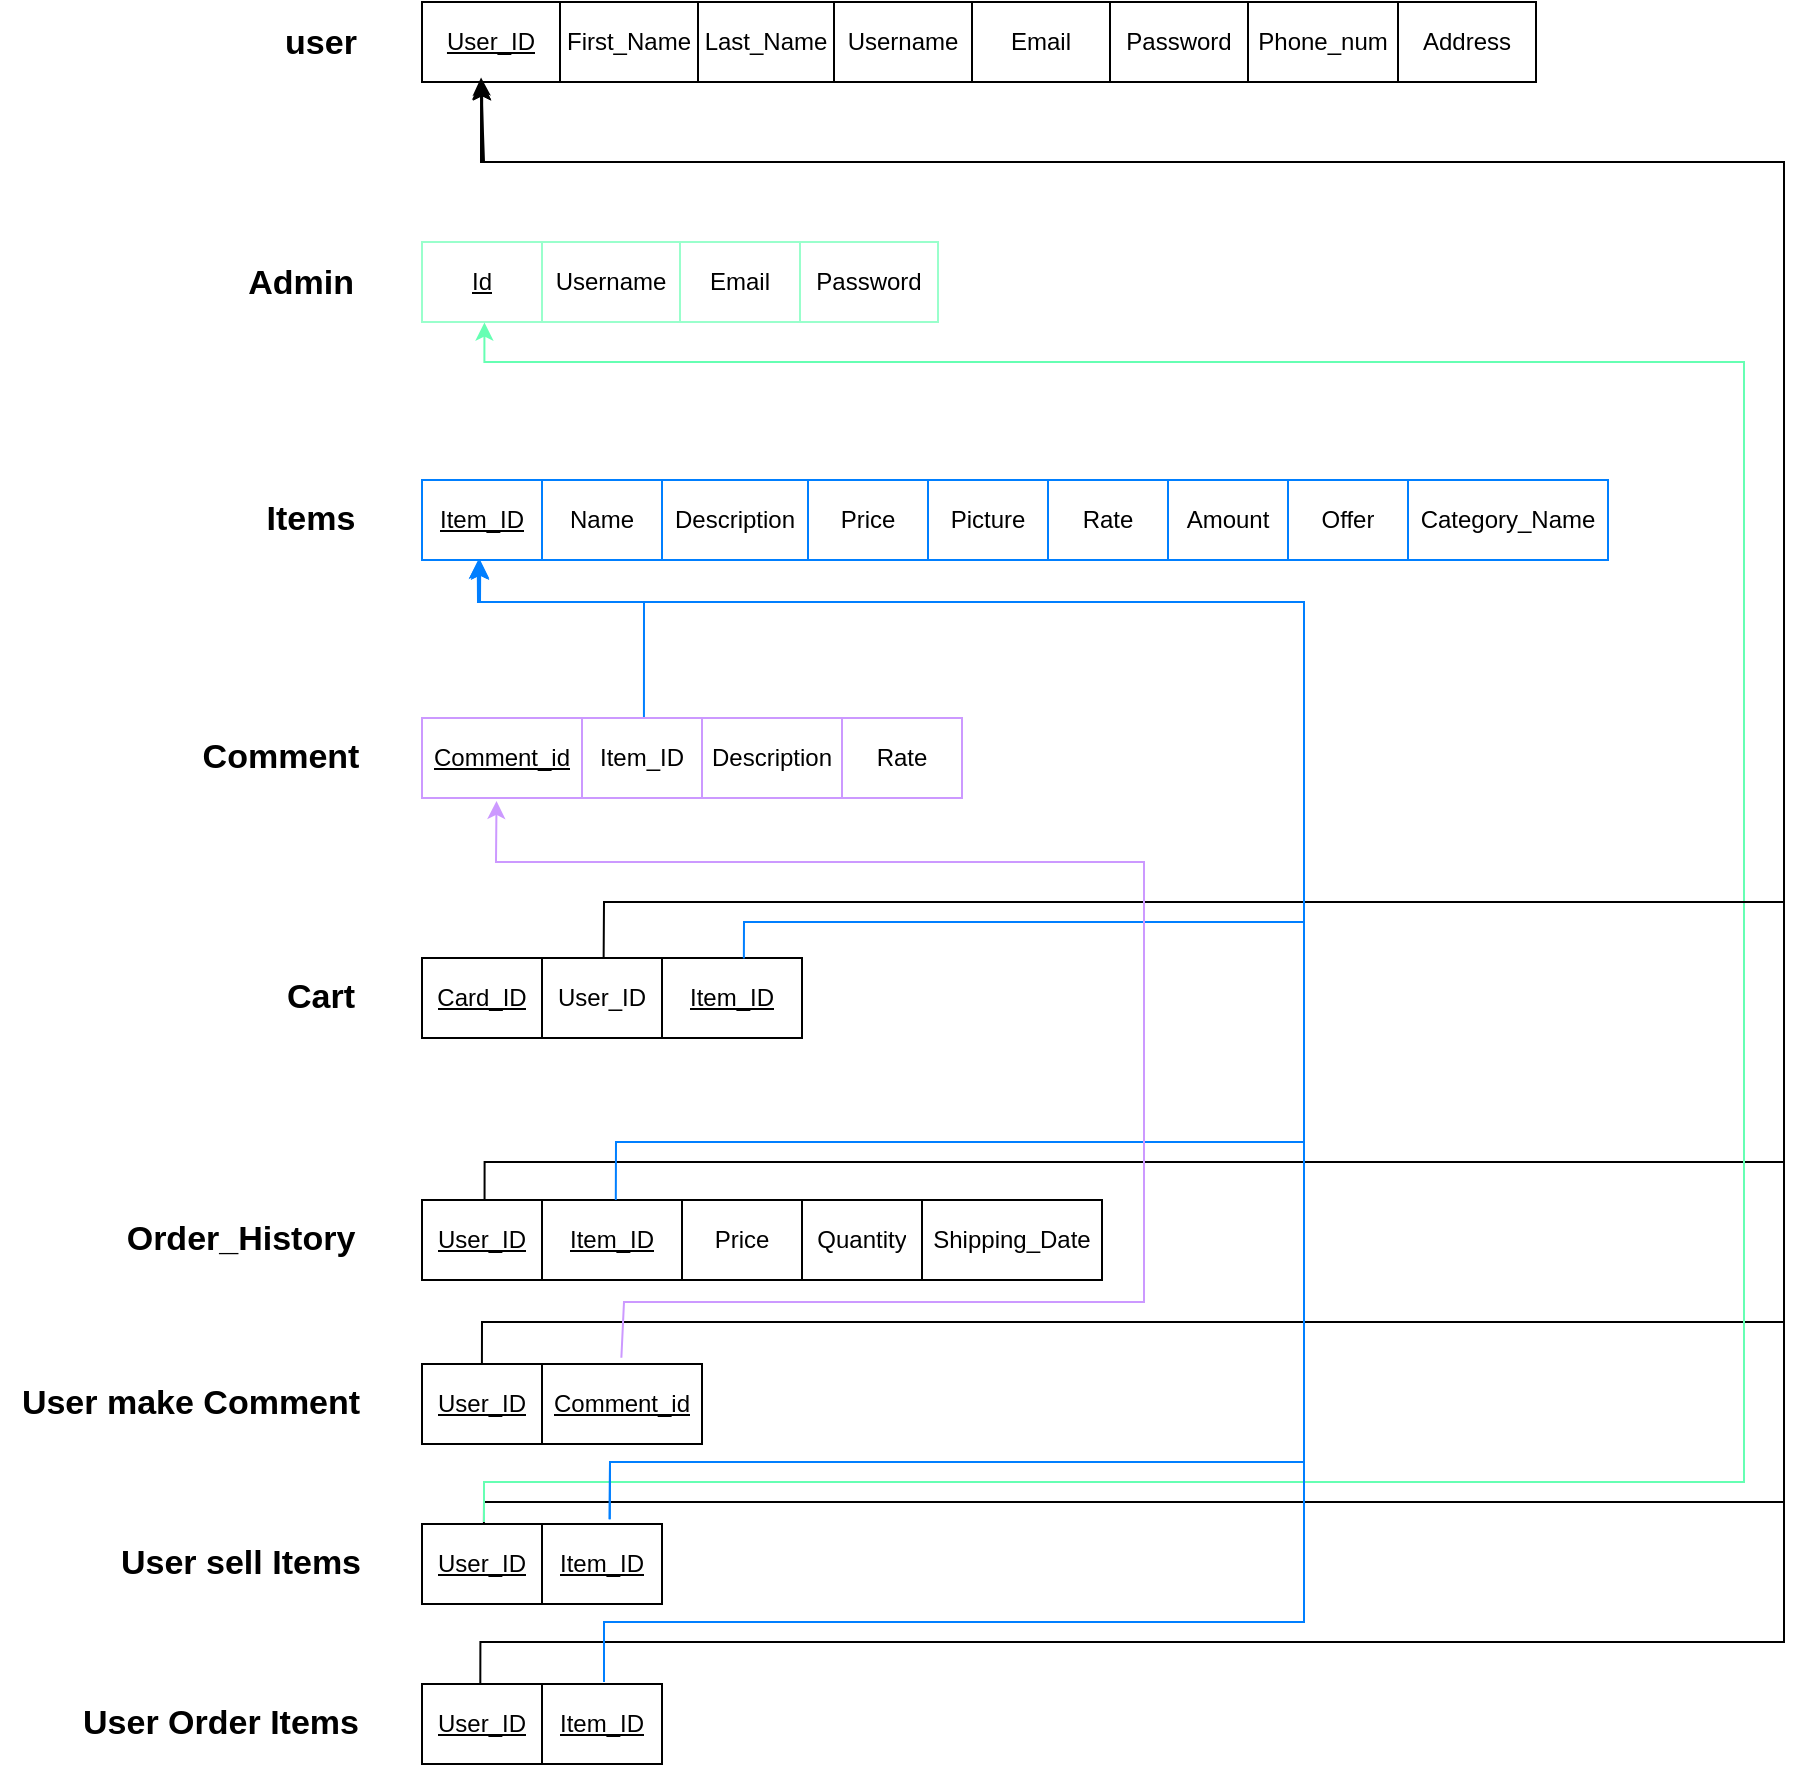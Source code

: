 <mxfile version="24.2.5" type="github">
  <diagram name="Page-1" id="xQmfJpdgPRTWPDpoaqdf">
    <mxGraphModel dx="343" dy="173" grid="1" gridSize="10" guides="1" tooltips="1" connect="1" arrows="1" fold="1" page="1" pageScale="1" pageWidth="1100" pageHeight="1100" math="0" shadow="0">
      <root>
        <mxCell id="0" />
        <mxCell id="1" parent="0" />
        <mxCell id="tr0Whg6YNkIq0rUrmcpO-4" value="" style="shape=table;startSize=0;container=1;collapsible=0;childLayout=tableLayout;" vertex="1" parent="1">
          <mxGeometry x="319" y="80" width="557" height="40" as="geometry" />
        </mxCell>
        <mxCell id="tr0Whg6YNkIq0rUrmcpO-5" value="" style="shape=tableRow;horizontal=0;startSize=0;swimlaneHead=0;swimlaneBody=0;strokeColor=inherit;top=0;left=0;bottom=0;right=0;collapsible=0;dropTarget=0;fillColor=none;points=[[0,0.5],[1,0.5]];portConstraint=eastwest;" vertex="1" parent="tr0Whg6YNkIq0rUrmcpO-4">
          <mxGeometry width="557" height="40" as="geometry" />
        </mxCell>
        <mxCell id="tr0Whg6YNkIq0rUrmcpO-6" value="&lt;div&gt;&lt;u&gt;User_ID&lt;/u&gt;&lt;/div&gt;" style="shape=partialRectangle;html=1;whiteSpace=wrap;connectable=0;strokeColor=inherit;overflow=hidden;fillColor=none;top=0;left=0;bottom=0;right=0;pointerEvents=1;" vertex="1" parent="tr0Whg6YNkIq0rUrmcpO-5">
          <mxGeometry width="69" height="40" as="geometry">
            <mxRectangle width="69" height="40" as="alternateBounds" />
          </mxGeometry>
        </mxCell>
        <mxCell id="tr0Whg6YNkIq0rUrmcpO-7" value="&lt;div&gt;First_Name&lt;/div&gt;" style="shape=partialRectangle;html=1;whiteSpace=wrap;connectable=0;strokeColor=inherit;overflow=hidden;fillColor=none;top=0;left=0;bottom=0;right=0;pointerEvents=1;" vertex="1" parent="tr0Whg6YNkIq0rUrmcpO-5">
          <mxGeometry x="69" width="69" height="40" as="geometry">
            <mxRectangle width="69" height="40" as="alternateBounds" />
          </mxGeometry>
        </mxCell>
        <mxCell id="tr0Whg6YNkIq0rUrmcpO-8" value="&lt;div&gt;Last_Name&lt;/div&gt;" style="shape=partialRectangle;html=1;whiteSpace=wrap;connectable=0;strokeColor=inherit;overflow=hidden;fillColor=none;top=0;left=0;bottom=0;right=0;pointerEvents=1;" vertex="1" parent="tr0Whg6YNkIq0rUrmcpO-5">
          <mxGeometry x="138" width="68" height="40" as="geometry">
            <mxRectangle width="68" height="40" as="alternateBounds" />
          </mxGeometry>
        </mxCell>
        <mxCell id="tr0Whg6YNkIq0rUrmcpO-9" value="&lt;div&gt;Username&lt;/div&gt;" style="shape=partialRectangle;html=1;whiteSpace=wrap;connectable=0;strokeColor=inherit;overflow=hidden;fillColor=none;top=0;left=0;bottom=0;right=0;pointerEvents=1;" vertex="1" parent="tr0Whg6YNkIq0rUrmcpO-5">
          <mxGeometry x="206" width="69" height="40" as="geometry">
            <mxRectangle width="69" height="40" as="alternateBounds" />
          </mxGeometry>
        </mxCell>
        <mxCell id="tr0Whg6YNkIq0rUrmcpO-10" value="&lt;div&gt;Email&lt;/div&gt;" style="shape=partialRectangle;html=1;whiteSpace=wrap;connectable=0;strokeColor=inherit;overflow=hidden;fillColor=none;top=0;left=0;bottom=0;right=0;pointerEvents=1;" vertex="1" parent="tr0Whg6YNkIq0rUrmcpO-5">
          <mxGeometry x="275" width="69" height="40" as="geometry">
            <mxRectangle width="69" height="40" as="alternateBounds" />
          </mxGeometry>
        </mxCell>
        <mxCell id="tr0Whg6YNkIq0rUrmcpO-11" value="Password" style="shape=partialRectangle;html=1;whiteSpace=wrap;connectable=0;strokeColor=inherit;overflow=hidden;fillColor=none;top=0;left=0;bottom=0;right=0;pointerEvents=1;" vertex="1" parent="tr0Whg6YNkIq0rUrmcpO-5">
          <mxGeometry x="344" width="69" height="40" as="geometry">
            <mxRectangle width="69" height="40" as="alternateBounds" />
          </mxGeometry>
        </mxCell>
        <mxCell id="tr0Whg6YNkIq0rUrmcpO-12" value="&lt;div&gt;Phone_num&lt;/div&gt;" style="shape=partialRectangle;html=1;whiteSpace=wrap;connectable=0;strokeColor=inherit;overflow=hidden;fillColor=none;top=0;left=0;bottom=0;right=0;pointerEvents=1;" vertex="1" parent="tr0Whg6YNkIq0rUrmcpO-5">
          <mxGeometry x="413" width="75" height="40" as="geometry">
            <mxRectangle width="75" height="40" as="alternateBounds" />
          </mxGeometry>
        </mxCell>
        <mxCell id="tr0Whg6YNkIq0rUrmcpO-13" value="Address" style="shape=partialRectangle;html=1;whiteSpace=wrap;connectable=0;strokeColor=inherit;overflow=hidden;fillColor=none;top=0;left=0;bottom=0;right=0;pointerEvents=1;" vertex="1" parent="tr0Whg6YNkIq0rUrmcpO-5">
          <mxGeometry x="488" width="69" height="40" as="geometry">
            <mxRectangle width="69" height="40" as="alternateBounds" />
          </mxGeometry>
        </mxCell>
        <mxCell id="tr0Whg6YNkIq0rUrmcpO-14" value="" style="shape=table;startSize=0;container=1;collapsible=0;childLayout=tableLayout;strokeColor=#99FFCC;" vertex="1" parent="1">
          <mxGeometry x="319" y="200" width="258" height="40" as="geometry" />
        </mxCell>
        <mxCell id="tr0Whg6YNkIq0rUrmcpO-15" value="" style="shape=tableRow;horizontal=0;startSize=0;swimlaneHead=0;swimlaneBody=0;strokeColor=inherit;top=0;left=0;bottom=0;right=0;collapsible=0;dropTarget=0;fillColor=none;points=[[0,0.5],[1,0.5]];portConstraint=eastwest;" vertex="1" parent="tr0Whg6YNkIq0rUrmcpO-14">
          <mxGeometry width="258" height="40" as="geometry" />
        </mxCell>
        <mxCell id="tr0Whg6YNkIq0rUrmcpO-16" value="&lt;u&gt;Id&lt;/u&gt;" style="shape=partialRectangle;html=1;whiteSpace=wrap;connectable=0;strokeColor=inherit;overflow=hidden;fillColor=none;top=0;left=0;bottom=0;right=0;pointerEvents=1;" vertex="1" parent="tr0Whg6YNkIq0rUrmcpO-15">
          <mxGeometry width="60" height="40" as="geometry">
            <mxRectangle width="60" height="40" as="alternateBounds" />
          </mxGeometry>
        </mxCell>
        <mxCell id="tr0Whg6YNkIq0rUrmcpO-17" value="&lt;div&gt;Username&lt;/div&gt;" style="shape=partialRectangle;html=1;whiteSpace=wrap;connectable=0;strokeColor=inherit;overflow=hidden;fillColor=none;top=0;left=0;bottom=0;right=0;pointerEvents=1;" vertex="1" parent="tr0Whg6YNkIq0rUrmcpO-15">
          <mxGeometry x="60" width="69" height="40" as="geometry">
            <mxRectangle width="69" height="40" as="alternateBounds" />
          </mxGeometry>
        </mxCell>
        <mxCell id="tr0Whg6YNkIq0rUrmcpO-18" value="&lt;div&gt;Email&lt;/div&gt;" style="shape=partialRectangle;html=1;whiteSpace=wrap;connectable=0;strokeColor=inherit;overflow=hidden;fillColor=none;top=0;left=0;bottom=0;right=0;pointerEvents=1;" vertex="1" parent="tr0Whg6YNkIq0rUrmcpO-15">
          <mxGeometry x="129" width="60" height="40" as="geometry">
            <mxRectangle width="60" height="40" as="alternateBounds" />
          </mxGeometry>
        </mxCell>
        <mxCell id="tr0Whg6YNkIq0rUrmcpO-19" value="Password" style="shape=partialRectangle;html=1;whiteSpace=wrap;connectable=0;strokeColor=inherit;overflow=hidden;fillColor=none;top=0;left=0;bottom=0;right=0;pointerEvents=1;" vertex="1" parent="tr0Whg6YNkIq0rUrmcpO-15">
          <mxGeometry x="189" width="69" height="40" as="geometry">
            <mxRectangle width="69" height="40" as="alternateBounds" />
          </mxGeometry>
        </mxCell>
        <mxCell id="tr0Whg6YNkIq0rUrmcpO-20" value="" style="shape=table;startSize=0;container=1;collapsible=0;childLayout=tableLayout;strokeColor=#007FFF;" vertex="1" parent="1">
          <mxGeometry x="319" y="319" width="593" height="40" as="geometry" />
        </mxCell>
        <mxCell id="tr0Whg6YNkIq0rUrmcpO-21" value="" style="shape=tableRow;horizontal=0;startSize=0;swimlaneHead=0;swimlaneBody=0;strokeColor=inherit;top=0;left=0;bottom=0;right=0;collapsible=0;dropTarget=0;fillColor=none;points=[[0,0.5],[1,0.5]];portConstraint=eastwest;" vertex="1" parent="tr0Whg6YNkIq0rUrmcpO-20">
          <mxGeometry width="593" height="40" as="geometry" />
        </mxCell>
        <mxCell id="tr0Whg6YNkIq0rUrmcpO-22" value="&lt;div&gt;&lt;u&gt;Item_ID&lt;/u&gt;&lt;/div&gt;" style="shape=partialRectangle;html=1;whiteSpace=wrap;connectable=0;strokeColor=inherit;overflow=hidden;fillColor=none;top=0;left=0;bottom=0;right=0;pointerEvents=1;" vertex="1" parent="tr0Whg6YNkIq0rUrmcpO-21">
          <mxGeometry width="60" height="40" as="geometry">
            <mxRectangle width="60" height="40" as="alternateBounds" />
          </mxGeometry>
        </mxCell>
        <mxCell id="tr0Whg6YNkIq0rUrmcpO-23" value="Name" style="shape=partialRectangle;html=1;whiteSpace=wrap;connectable=0;strokeColor=inherit;overflow=hidden;fillColor=none;top=0;left=0;bottom=0;right=0;pointerEvents=1;" vertex="1" parent="tr0Whg6YNkIq0rUrmcpO-21">
          <mxGeometry x="60" width="60" height="40" as="geometry">
            <mxRectangle width="60" height="40" as="alternateBounds" />
          </mxGeometry>
        </mxCell>
        <mxCell id="tr0Whg6YNkIq0rUrmcpO-24" value="&lt;div&gt;Description&lt;/div&gt;" style="shape=partialRectangle;html=1;whiteSpace=wrap;connectable=0;strokeColor=inherit;overflow=hidden;fillColor=none;top=0;left=0;bottom=0;right=0;pointerEvents=1;" vertex="1" parent="tr0Whg6YNkIq0rUrmcpO-21">
          <mxGeometry x="120" width="73" height="40" as="geometry">
            <mxRectangle width="73" height="40" as="alternateBounds" />
          </mxGeometry>
        </mxCell>
        <mxCell id="tr0Whg6YNkIq0rUrmcpO-25" value="&lt;div&gt;Price&lt;/div&gt;" style="shape=partialRectangle;html=1;whiteSpace=wrap;connectable=0;strokeColor=inherit;overflow=hidden;fillColor=none;top=0;left=0;bottom=0;right=0;pointerEvents=1;" vertex="1" parent="tr0Whg6YNkIq0rUrmcpO-21">
          <mxGeometry x="193" width="60" height="40" as="geometry">
            <mxRectangle width="60" height="40" as="alternateBounds" />
          </mxGeometry>
        </mxCell>
        <mxCell id="tr0Whg6YNkIq0rUrmcpO-26" value="Picture" style="shape=partialRectangle;html=1;whiteSpace=wrap;connectable=0;strokeColor=inherit;overflow=hidden;fillColor=none;top=0;left=0;bottom=0;right=0;pointerEvents=1;" vertex="1" parent="tr0Whg6YNkIq0rUrmcpO-21">
          <mxGeometry x="253" width="60" height="40" as="geometry">
            <mxRectangle width="60" height="40" as="alternateBounds" />
          </mxGeometry>
        </mxCell>
        <mxCell id="tr0Whg6YNkIq0rUrmcpO-27" value="Rate" style="shape=partialRectangle;html=1;whiteSpace=wrap;connectable=0;strokeColor=inherit;overflow=hidden;fillColor=none;top=0;left=0;bottom=0;right=0;pointerEvents=1;" vertex="1" parent="tr0Whg6YNkIq0rUrmcpO-21">
          <mxGeometry x="313" width="60" height="40" as="geometry">
            <mxRectangle width="60" height="40" as="alternateBounds" />
          </mxGeometry>
        </mxCell>
        <mxCell id="tr0Whg6YNkIq0rUrmcpO-28" value="&lt;div&gt;Amount&lt;/div&gt;" style="shape=partialRectangle;html=1;whiteSpace=wrap;connectable=0;strokeColor=inherit;overflow=hidden;fillColor=none;top=0;left=0;bottom=0;right=0;pointerEvents=1;" vertex="1" parent="tr0Whg6YNkIq0rUrmcpO-21">
          <mxGeometry x="373" width="60" height="40" as="geometry">
            <mxRectangle width="60" height="40" as="alternateBounds" />
          </mxGeometry>
        </mxCell>
        <mxCell id="tr0Whg6YNkIq0rUrmcpO-29" value="Offer" style="shape=partialRectangle;html=1;whiteSpace=wrap;connectable=0;strokeColor=inherit;overflow=hidden;fillColor=none;top=0;left=0;bottom=0;right=0;pointerEvents=1;" vertex="1" parent="tr0Whg6YNkIq0rUrmcpO-21">
          <mxGeometry x="433" width="60" height="40" as="geometry">
            <mxRectangle width="60" height="40" as="alternateBounds" />
          </mxGeometry>
        </mxCell>
        <mxCell id="tr0Whg6YNkIq0rUrmcpO-99" value="Category_Name" style="shape=partialRectangle;html=1;whiteSpace=wrap;connectable=0;strokeColor=inherit;overflow=hidden;fillColor=none;top=0;left=0;bottom=0;right=0;pointerEvents=1;" vertex="1" parent="tr0Whg6YNkIq0rUrmcpO-21">
          <mxGeometry x="493" width="100" height="40" as="geometry">
            <mxRectangle width="100" height="40" as="alternateBounds" />
          </mxGeometry>
        </mxCell>
        <mxCell id="tr0Whg6YNkIq0rUrmcpO-30" value="&lt;div style=&quot;font-size: 18px;&quot;&gt;&lt;font size=&quot;1&quot;&gt;&lt;b&gt;&lt;font style=&quot;font-size: 17px;&quot;&gt;user&lt;/font&gt;&lt;/b&gt;&lt;/font&gt;&lt;/div&gt;" style="text;html=1;align=center;verticalAlign=middle;resizable=0;points=[];autosize=1;strokeColor=none;fillColor=none;" vertex="1" parent="1">
          <mxGeometry x="238" y="80" width="60" height="40" as="geometry" />
        </mxCell>
        <mxCell id="tr0Whg6YNkIq0rUrmcpO-31" value="&lt;font style=&quot;font-size: 17px;&quot;&gt;&lt;b&gt;Items&lt;/b&gt;&lt;/font&gt;" style="text;html=1;align=center;verticalAlign=middle;resizable=0;points=[];autosize=1;strokeColor=none;fillColor=none;" vertex="1" parent="1">
          <mxGeometry x="228" y="324" width="70" height="30" as="geometry" />
        </mxCell>
        <mxCell id="tr0Whg6YNkIq0rUrmcpO-32" value="&lt;div style=&quot;font-size: 18px;&quot;&gt;&lt;font size=&quot;1&quot;&gt;&lt;b&gt;&lt;font style=&quot;font-size: 17px;&quot;&gt;Admin&lt;/font&gt;&lt;/b&gt;&lt;/font&gt;&lt;/div&gt;" style="text;html=1;align=center;verticalAlign=middle;resizable=0;points=[];autosize=1;strokeColor=none;fillColor=none;" vertex="1" parent="1">
          <mxGeometry x="218" y="200" width="80" height="40" as="geometry" />
        </mxCell>
        <mxCell id="tr0Whg6YNkIq0rUrmcpO-40" value="&lt;div&gt;&lt;font style=&quot;font-size: 17px;&quot;&gt;&lt;b&gt;Comment&lt;/b&gt;&lt;/font&gt;&lt;/div&gt;" style="text;html=1;align=center;verticalAlign=middle;resizable=0;points=[];autosize=1;strokeColor=none;fillColor=none;" vertex="1" parent="1">
          <mxGeometry x="198" y="443" width="100" height="30" as="geometry" />
        </mxCell>
        <mxCell id="tr0Whg6YNkIq0rUrmcpO-42" value="" style="shape=table;startSize=0;container=1;collapsible=0;childLayout=tableLayout;strokeColor=#CC99FF;" vertex="1" parent="1">
          <mxGeometry x="319" y="438" width="270" height="40" as="geometry" />
        </mxCell>
        <mxCell id="tr0Whg6YNkIq0rUrmcpO-43" value="" style="shape=tableRow;horizontal=0;startSize=0;swimlaneHead=0;swimlaneBody=0;strokeColor=inherit;top=0;left=0;bottom=0;right=0;collapsible=0;dropTarget=0;fillColor=none;points=[[0,0.5],[1,0.5]];portConstraint=eastwest;" vertex="1" parent="tr0Whg6YNkIq0rUrmcpO-42">
          <mxGeometry width="270" height="40" as="geometry" />
        </mxCell>
        <mxCell id="tr0Whg6YNkIq0rUrmcpO-44" value="&lt;u&gt;Comment_id&lt;/u&gt;" style="shape=partialRectangle;html=1;whiteSpace=wrap;connectable=0;strokeColor=inherit;overflow=hidden;fillColor=none;top=0;left=0;bottom=0;right=0;pointerEvents=1;" vertex="1" parent="tr0Whg6YNkIq0rUrmcpO-43">
          <mxGeometry width="80" height="40" as="geometry">
            <mxRectangle width="80" height="40" as="alternateBounds" />
          </mxGeometry>
        </mxCell>
        <mxCell id="tr0Whg6YNkIq0rUrmcpO-45" value="&lt;div&gt;Item_ID&lt;/div&gt;" style="shape=partialRectangle;html=1;whiteSpace=wrap;connectable=0;strokeColor=inherit;overflow=hidden;fillColor=none;top=0;left=0;bottom=0;right=0;pointerEvents=1;" vertex="1" parent="tr0Whg6YNkIq0rUrmcpO-43">
          <mxGeometry x="80" width="60" height="40" as="geometry">
            <mxRectangle width="60" height="40" as="alternateBounds" />
          </mxGeometry>
        </mxCell>
        <mxCell id="tr0Whg6YNkIq0rUrmcpO-46" value="&lt;div&gt;Description&lt;/div&gt;" style="shape=partialRectangle;html=1;whiteSpace=wrap;connectable=0;strokeColor=inherit;overflow=hidden;fillColor=none;top=0;left=0;bottom=0;right=0;pointerEvents=1;" vertex="1" parent="tr0Whg6YNkIq0rUrmcpO-43">
          <mxGeometry x="140" width="70" height="40" as="geometry">
            <mxRectangle width="70" height="40" as="alternateBounds" />
          </mxGeometry>
        </mxCell>
        <mxCell id="tr0Whg6YNkIq0rUrmcpO-47" value="Rate" style="shape=partialRectangle;html=1;whiteSpace=wrap;connectable=0;strokeColor=inherit;overflow=hidden;fillColor=none;top=0;left=0;bottom=0;right=0;pointerEvents=1;" vertex="1" parent="tr0Whg6YNkIq0rUrmcpO-43">
          <mxGeometry x="210" width="60" height="40" as="geometry">
            <mxRectangle width="60" height="40" as="alternateBounds" />
          </mxGeometry>
        </mxCell>
        <mxCell id="tr0Whg6YNkIq0rUrmcpO-48" value="" style="shape=table;startSize=0;container=1;collapsible=0;childLayout=tableLayout;" vertex="1" parent="1">
          <mxGeometry x="319" y="558" width="190" height="40" as="geometry" />
        </mxCell>
        <mxCell id="tr0Whg6YNkIq0rUrmcpO-49" value="" style="shape=tableRow;horizontal=0;startSize=0;swimlaneHead=0;swimlaneBody=0;strokeColor=inherit;top=0;left=0;bottom=0;right=0;collapsible=0;dropTarget=0;fillColor=none;points=[[0,0.5],[1,0.5]];portConstraint=eastwest;" vertex="1" parent="tr0Whg6YNkIq0rUrmcpO-48">
          <mxGeometry width="190" height="40" as="geometry" />
        </mxCell>
        <mxCell id="tr0Whg6YNkIq0rUrmcpO-50" value="&lt;div&gt;&lt;u&gt;Card_ID&lt;/u&gt;&lt;/div&gt;" style="shape=partialRectangle;html=1;whiteSpace=wrap;connectable=0;strokeColor=inherit;overflow=hidden;fillColor=none;top=0;left=0;bottom=0;right=0;pointerEvents=1;" vertex="1" parent="tr0Whg6YNkIq0rUrmcpO-49">
          <mxGeometry width="60" height="40" as="geometry">
            <mxRectangle width="60" height="40" as="alternateBounds" />
          </mxGeometry>
        </mxCell>
        <mxCell id="tr0Whg6YNkIq0rUrmcpO-51" value="&lt;div&gt;User_ID&lt;/div&gt;" style="shape=partialRectangle;html=1;whiteSpace=wrap;connectable=0;strokeColor=inherit;overflow=hidden;fillColor=none;top=0;left=0;bottom=0;right=0;pointerEvents=1;" vertex="1" parent="tr0Whg6YNkIq0rUrmcpO-49">
          <mxGeometry x="60" width="60" height="40" as="geometry">
            <mxRectangle width="60" height="40" as="alternateBounds" />
          </mxGeometry>
        </mxCell>
        <mxCell id="tr0Whg6YNkIq0rUrmcpO-52" value="&lt;div&gt;&lt;u&gt;Item_ID&lt;/u&gt;&lt;/div&gt;" style="shape=partialRectangle;html=1;whiteSpace=wrap;connectable=0;strokeColor=inherit;overflow=hidden;fillColor=none;top=0;left=0;bottom=0;right=0;pointerEvents=1;" vertex="1" parent="tr0Whg6YNkIq0rUrmcpO-49">
          <mxGeometry x="120" width="70" height="40" as="geometry">
            <mxRectangle width="70" height="40" as="alternateBounds" />
          </mxGeometry>
        </mxCell>
        <mxCell id="tr0Whg6YNkIq0rUrmcpO-53" value="&lt;div&gt;&lt;font style=&quot;font-size: 17px;&quot;&gt;&lt;b&gt;Cart&lt;/b&gt;&lt;/font&gt;&lt;/div&gt;" style="text;html=1;align=center;verticalAlign=middle;resizable=0;points=[];autosize=1;strokeColor=none;fillColor=none;" vertex="1" parent="1">
          <mxGeometry x="238" y="563" width="60" height="30" as="geometry" />
        </mxCell>
        <mxCell id="tr0Whg6YNkIq0rUrmcpO-54" value="" style="shape=table;startSize=0;container=1;collapsible=0;childLayout=tableLayout;" vertex="1" parent="1">
          <mxGeometry x="319" y="679" width="340" height="40" as="geometry" />
        </mxCell>
        <mxCell id="tr0Whg6YNkIq0rUrmcpO-55" value="" style="shape=tableRow;horizontal=0;startSize=0;swimlaneHead=0;swimlaneBody=0;strokeColor=inherit;top=0;left=0;bottom=0;right=0;collapsible=0;dropTarget=0;fillColor=none;points=[[0,0.5],[1,0.5]];portConstraint=eastwest;" vertex="1" parent="tr0Whg6YNkIq0rUrmcpO-54">
          <mxGeometry width="340" height="40" as="geometry" />
        </mxCell>
        <mxCell id="tr0Whg6YNkIq0rUrmcpO-56" value="&lt;div&gt;&lt;u&gt;User_ID&lt;/u&gt;&lt;/div&gt;" style="shape=partialRectangle;html=1;whiteSpace=wrap;connectable=0;strokeColor=inherit;overflow=hidden;fillColor=none;top=0;left=0;bottom=0;right=0;pointerEvents=1;" vertex="1" parent="tr0Whg6YNkIq0rUrmcpO-55">
          <mxGeometry width="60" height="40" as="geometry">
            <mxRectangle width="60" height="40" as="alternateBounds" />
          </mxGeometry>
        </mxCell>
        <mxCell id="tr0Whg6YNkIq0rUrmcpO-57" value="&lt;div&gt;&lt;u&gt;Item_ID&lt;/u&gt;&lt;/div&gt;" style="shape=partialRectangle;html=1;whiteSpace=wrap;connectable=0;strokeColor=inherit;overflow=hidden;fillColor=none;top=0;left=0;bottom=0;right=0;pointerEvents=1;" vertex="1" parent="tr0Whg6YNkIq0rUrmcpO-55">
          <mxGeometry x="60" width="70" height="40" as="geometry">
            <mxRectangle width="70" height="40" as="alternateBounds" />
          </mxGeometry>
        </mxCell>
        <mxCell id="tr0Whg6YNkIq0rUrmcpO-58" value="Price" style="shape=partialRectangle;html=1;whiteSpace=wrap;connectable=0;strokeColor=inherit;overflow=hidden;fillColor=none;top=0;left=0;bottom=0;right=0;pointerEvents=1;" vertex="1" parent="tr0Whg6YNkIq0rUrmcpO-55">
          <mxGeometry x="130" width="60" height="40" as="geometry">
            <mxRectangle width="60" height="40" as="alternateBounds" />
          </mxGeometry>
        </mxCell>
        <mxCell id="tr0Whg6YNkIq0rUrmcpO-59" value="Quantity" style="shape=partialRectangle;html=1;whiteSpace=wrap;connectable=0;strokeColor=inherit;overflow=hidden;fillColor=none;top=0;left=0;bottom=0;right=0;pointerEvents=1;" vertex="1" parent="tr0Whg6YNkIq0rUrmcpO-55">
          <mxGeometry x="190" width="60" height="40" as="geometry">
            <mxRectangle width="60" height="40" as="alternateBounds" />
          </mxGeometry>
        </mxCell>
        <mxCell id="tr0Whg6YNkIq0rUrmcpO-60" value="Shipping_Date" style="shape=partialRectangle;html=1;whiteSpace=wrap;connectable=0;strokeColor=inherit;overflow=hidden;fillColor=none;top=0;left=0;bottom=0;right=0;pointerEvents=1;" vertex="1" parent="tr0Whg6YNkIq0rUrmcpO-55">
          <mxGeometry x="250" width="90" height="40" as="geometry">
            <mxRectangle width="90" height="40" as="alternateBounds" />
          </mxGeometry>
        </mxCell>
        <mxCell id="tr0Whg6YNkIq0rUrmcpO-61" value="&lt;div&gt;&lt;font style=&quot;font-size: 17px;&quot;&gt;&lt;b&gt;Order_History&lt;br&gt;&lt;/b&gt;&lt;/font&gt;&lt;/div&gt;" style="text;html=1;align=center;verticalAlign=middle;resizable=0;points=[];autosize=1;strokeColor=none;fillColor=none;" vertex="1" parent="1">
          <mxGeometry x="158" y="684" width="140" height="30" as="geometry" />
        </mxCell>
        <mxCell id="tr0Whg6YNkIq0rUrmcpO-74" value="" style="shape=table;startSize=0;container=1;collapsible=0;childLayout=tableLayout;" vertex="1" parent="1">
          <mxGeometry x="319" y="761" width="140" height="40" as="geometry" />
        </mxCell>
        <mxCell id="tr0Whg6YNkIq0rUrmcpO-75" value="" style="shape=tableRow;horizontal=0;startSize=0;swimlaneHead=0;swimlaneBody=0;strokeColor=inherit;top=0;left=0;bottom=0;right=0;collapsible=0;dropTarget=0;fillColor=none;points=[[0,0.5],[1,0.5]];portConstraint=eastwest;" vertex="1" parent="tr0Whg6YNkIq0rUrmcpO-74">
          <mxGeometry width="140" height="40" as="geometry" />
        </mxCell>
        <mxCell id="tr0Whg6YNkIq0rUrmcpO-76" value="&lt;div&gt;&lt;u&gt;User_ID&lt;/u&gt;&lt;/div&gt;" style="shape=partialRectangle;html=1;whiteSpace=wrap;connectable=0;strokeColor=inherit;overflow=hidden;fillColor=none;top=0;left=0;bottom=0;right=0;pointerEvents=1;" vertex="1" parent="tr0Whg6YNkIq0rUrmcpO-75">
          <mxGeometry width="60" height="40" as="geometry">
            <mxRectangle width="60" height="40" as="alternateBounds" />
          </mxGeometry>
        </mxCell>
        <mxCell id="tr0Whg6YNkIq0rUrmcpO-77" value="&lt;u&gt;Comment_id&lt;/u&gt;" style="shape=partialRectangle;html=1;whiteSpace=wrap;connectable=0;strokeColor=inherit;overflow=hidden;fillColor=none;top=0;left=0;bottom=0;right=0;pointerEvents=1;" vertex="1" parent="tr0Whg6YNkIq0rUrmcpO-75">
          <mxGeometry x="60" width="80" height="40" as="geometry">
            <mxRectangle width="80" height="40" as="alternateBounds" />
          </mxGeometry>
        </mxCell>
        <mxCell id="tr0Whg6YNkIq0rUrmcpO-78" value="&lt;div&gt;&lt;font style=&quot;font-size: 17px;&quot;&gt;&lt;b&gt;User make Comment&lt;br&gt;&lt;/b&gt;&lt;/font&gt;&lt;/div&gt;" style="text;html=1;align=center;verticalAlign=middle;resizable=0;points=[];autosize=1;strokeColor=none;fillColor=none;" vertex="1" parent="1">
          <mxGeometry x="108" y="766" width="190" height="30" as="geometry" />
        </mxCell>
        <mxCell id="tr0Whg6YNkIq0rUrmcpO-89" value="" style="shape=table;startSize=0;container=1;collapsible=0;childLayout=tableLayout;" vertex="1" parent="1">
          <mxGeometry x="319" y="841" width="120" height="40" as="geometry" />
        </mxCell>
        <mxCell id="tr0Whg6YNkIq0rUrmcpO-90" value="" style="shape=tableRow;horizontal=0;startSize=0;swimlaneHead=0;swimlaneBody=0;strokeColor=inherit;top=0;left=0;bottom=0;right=0;collapsible=0;dropTarget=0;fillColor=none;points=[[0,0.5],[1,0.5]];portConstraint=eastwest;" vertex="1" parent="tr0Whg6YNkIq0rUrmcpO-89">
          <mxGeometry width="120" height="40" as="geometry" />
        </mxCell>
        <mxCell id="tr0Whg6YNkIq0rUrmcpO-91" value="&lt;div&gt;&lt;u&gt;User_ID&lt;/u&gt;&lt;/div&gt;" style="shape=partialRectangle;html=1;whiteSpace=wrap;connectable=0;strokeColor=inherit;overflow=hidden;fillColor=none;top=0;left=0;bottom=0;right=0;pointerEvents=1;" vertex="1" parent="tr0Whg6YNkIq0rUrmcpO-90">
          <mxGeometry width="60" height="40" as="geometry">
            <mxRectangle width="60" height="40" as="alternateBounds" />
          </mxGeometry>
        </mxCell>
        <mxCell id="tr0Whg6YNkIq0rUrmcpO-92" value="&lt;div&gt;&lt;u&gt;Item_ID&lt;/u&gt;&lt;/div&gt;" style="shape=partialRectangle;html=1;whiteSpace=wrap;connectable=0;strokeColor=inherit;overflow=hidden;fillColor=none;top=0;left=0;bottom=0;right=0;pointerEvents=1;" vertex="1" parent="tr0Whg6YNkIq0rUrmcpO-90">
          <mxGeometry x="60" width="60" height="40" as="geometry">
            <mxRectangle width="60" height="40" as="alternateBounds" />
          </mxGeometry>
        </mxCell>
        <mxCell id="tr0Whg6YNkIq0rUrmcpO-93" value="&lt;div&gt;&lt;font style=&quot;font-size: 17px;&quot;&gt;&lt;b&gt;User sell Items&lt;br&gt;&lt;/b&gt;&lt;/font&gt;&lt;/div&gt;" style="text;html=1;align=center;verticalAlign=middle;resizable=0;points=[];autosize=1;strokeColor=none;fillColor=none;" vertex="1" parent="1">
          <mxGeometry x="158" y="846" width="140" height="30" as="geometry" />
        </mxCell>
        <mxCell id="tr0Whg6YNkIq0rUrmcpO-94" value="" style="shape=table;startSize=0;container=1;collapsible=0;childLayout=tableLayout;" vertex="1" parent="1">
          <mxGeometry x="319" y="921" width="120" height="40" as="geometry" />
        </mxCell>
        <mxCell id="tr0Whg6YNkIq0rUrmcpO-95" value="" style="shape=tableRow;horizontal=0;startSize=0;swimlaneHead=0;swimlaneBody=0;strokeColor=inherit;top=0;left=0;bottom=0;right=0;collapsible=0;dropTarget=0;fillColor=none;points=[[0,0.5],[1,0.5]];portConstraint=eastwest;" vertex="1" parent="tr0Whg6YNkIq0rUrmcpO-94">
          <mxGeometry width="120" height="40" as="geometry" />
        </mxCell>
        <mxCell id="tr0Whg6YNkIq0rUrmcpO-96" value="&lt;div&gt;&lt;u&gt;User_ID&lt;/u&gt;&lt;/div&gt;" style="shape=partialRectangle;html=1;whiteSpace=wrap;connectable=0;strokeColor=inherit;overflow=hidden;fillColor=none;top=0;left=0;bottom=0;right=0;pointerEvents=1;" vertex="1" parent="tr0Whg6YNkIq0rUrmcpO-95">
          <mxGeometry width="60" height="40" as="geometry">
            <mxRectangle width="60" height="40" as="alternateBounds" />
          </mxGeometry>
        </mxCell>
        <mxCell id="tr0Whg6YNkIq0rUrmcpO-97" value="&lt;div&gt;&lt;u&gt;Item_ID&lt;/u&gt;&lt;/div&gt;" style="shape=partialRectangle;html=1;whiteSpace=wrap;connectable=0;strokeColor=inherit;overflow=hidden;fillColor=none;top=0;left=0;bottom=0;right=0;pointerEvents=1;" vertex="1" parent="tr0Whg6YNkIq0rUrmcpO-95">
          <mxGeometry x="60" width="60" height="40" as="geometry">
            <mxRectangle width="60" height="40" as="alternateBounds" />
          </mxGeometry>
        </mxCell>
        <mxCell id="tr0Whg6YNkIq0rUrmcpO-98" value="&lt;div&gt;&lt;font style=&quot;font-size: 17px;&quot;&gt;&lt;b&gt;User Order Items&lt;br&gt;&lt;/b&gt;&lt;/font&gt;&lt;/div&gt;" style="text;html=1;align=center;verticalAlign=middle;resizable=0;points=[];autosize=1;strokeColor=none;fillColor=none;" vertex="1" parent="1">
          <mxGeometry x="138" y="926" width="160" height="30" as="geometry" />
        </mxCell>
        <mxCell id="tr0Whg6YNkIq0rUrmcpO-101" value="" style="endArrow=classic;html=1;rounded=0;entryX=0.053;entryY=0.995;entryDx=0;entryDy=0;entryPerimeter=0;edgeStyle=orthogonalEdgeStyle;elbow=vertical;exitX=0.243;exitY=0.008;exitDx=0;exitDy=0;exitPerimeter=0;" edge="1" parent="1" source="tr0Whg6YNkIq0rUrmcpO-94" target="tr0Whg6YNkIq0rUrmcpO-5">
          <mxGeometry width="50" height="50" relative="1" as="geometry">
            <mxPoint x="350" y="920" as="sourcePoint" />
            <mxPoint x="349.192" y="159.8" as="targetPoint" />
            <Array as="points">
              <mxPoint x="348" y="900" />
              <mxPoint x="1000" y="900" />
              <mxPoint x="1000" y="160" />
              <mxPoint x="349" y="160" />
            </Array>
          </mxGeometry>
        </mxCell>
        <mxCell id="tr0Whg6YNkIq0rUrmcpO-104" value="" style="endArrow=classic;html=1;rounded=0;exitX=0.258;exitY=0.012;exitDx=0;exitDy=0;exitPerimeter=0;entryX=0.054;entryY=1.003;entryDx=0;entryDy=0;entryPerimeter=0;edgeStyle=orthogonalEdgeStyle;elbow=vertical;" edge="1" parent="1" source="tr0Whg6YNkIq0rUrmcpO-90" target="tr0Whg6YNkIq0rUrmcpO-5">
          <mxGeometry width="50" height="50" relative="1" as="geometry">
            <mxPoint x="358.36" y="760.76" as="sourcePoint" />
            <mxPoint x="359.192" y="159.24" as="targetPoint" />
            <Array as="points">
              <mxPoint x="350" y="830" />
              <mxPoint x="1000" y="830" />
              <mxPoint x="1000" y="160" />
              <mxPoint x="349" y="160" />
            </Array>
          </mxGeometry>
        </mxCell>
        <mxCell id="tr0Whg6YNkIq0rUrmcpO-106" value="" style="endArrow=classic;html=1;rounded=0;entryX=0.054;entryY=1.003;entryDx=0;entryDy=0;entryPerimeter=0;edgeStyle=orthogonalEdgeStyle;elbow=vertical;strokeColor=default;exitX=0.214;exitY=-0.001;exitDx=0;exitDy=0;exitPerimeter=0;" edge="1" parent="1" source="tr0Whg6YNkIq0rUrmcpO-75">
          <mxGeometry width="50" height="50" relative="1" as="geometry">
            <mxPoint x="350" y="760" as="sourcePoint" />
            <mxPoint x="349" y="120" as="targetPoint" />
            <Array as="points">
              <mxPoint x="349" y="740" />
              <mxPoint x="1000" y="740" />
              <mxPoint x="1000" y="160" />
              <mxPoint x="349" y="160" />
            </Array>
          </mxGeometry>
        </mxCell>
        <mxCell id="tr0Whg6YNkIq0rUrmcpO-109" value="" style="endArrow=classic;html=1;rounded=0;entryX=0.053;entryY=0.996;entryDx=0;entryDy=0;entryPerimeter=0;edgeStyle=orthogonalEdgeStyle;elbow=vertical;strokeColor=default;exitX=0.092;exitY=-0.003;exitDx=0;exitDy=0;exitPerimeter=0;" edge="1" parent="1" source="tr0Whg6YNkIq0rUrmcpO-55" target="tr0Whg6YNkIq0rUrmcpO-5">
          <mxGeometry width="50" height="50" relative="1" as="geometry">
            <mxPoint x="359" y="771" as="sourcePoint" />
            <mxPoint x="359" y="130" as="targetPoint" />
            <Array as="points">
              <mxPoint x="350" y="660" />
              <mxPoint x="1000" y="660" />
              <mxPoint x="1000" y="160" />
              <mxPoint x="349" y="160" />
              <mxPoint x="349" y="120" />
            </Array>
          </mxGeometry>
        </mxCell>
        <mxCell id="tr0Whg6YNkIq0rUrmcpO-110" value="" style="endArrow=classic;html=1;rounded=0;entryX=0.121;entryY=1.007;entryDx=0;entryDy=0;entryPerimeter=0;edgeStyle=orthogonalEdgeStyle;elbow=vertical;strokeColor=#66FFB3;" edge="1" parent="1" target="tr0Whg6YNkIq0rUrmcpO-14">
          <mxGeometry width="50" height="50" relative="1" as="geometry">
            <mxPoint x="350" y="840" as="sourcePoint" />
            <mxPoint x="360" y="260" as="targetPoint" />
            <Array as="points">
              <mxPoint x="350" y="820" />
              <mxPoint x="980" y="820" />
              <mxPoint x="980" y="260" />
              <mxPoint x="350" y="260" />
            </Array>
          </mxGeometry>
        </mxCell>
        <mxCell id="tr0Whg6YNkIq0rUrmcpO-112" value="" style="edgeStyle=none;orthogonalLoop=1;jettySize=auto;html=1;rounded=0;entryX=0.049;entryY=1.015;entryDx=0;entryDy=0;entryPerimeter=0;strokeColor=#007FFF;exitX=0.411;exitY=-0.013;exitDx=0;exitDy=0;exitPerimeter=0;" edge="1" parent="1" source="tr0Whg6YNkIq0rUrmcpO-43" target="tr0Whg6YNkIq0rUrmcpO-21">
          <mxGeometry width="80" relative="1" as="geometry">
            <mxPoint x="430" y="430" as="sourcePoint" />
            <mxPoint x="530" y="420" as="targetPoint" />
            <Array as="points">
              <mxPoint x="430" y="380" />
              <mxPoint x="348" y="380" />
            </Array>
          </mxGeometry>
        </mxCell>
        <mxCell id="tr0Whg6YNkIq0rUrmcpO-113" value="" style="edgeStyle=none;orthogonalLoop=1;jettySize=auto;html=1;rounded=0;exitX=0.847;exitY=0.006;exitDx=0;exitDy=0;exitPerimeter=0;strokeColor=#007FFF;" edge="1" parent="1" source="tr0Whg6YNkIq0rUrmcpO-49">
          <mxGeometry width="80" relative="1" as="geometry">
            <mxPoint x="461.47" y="558" as="sourcePoint" />
            <mxPoint x="348" y="359.76" as="targetPoint" />
            <Array as="points">
              <mxPoint x="480" y="540" />
              <mxPoint x="760" y="540" />
              <mxPoint x="760" y="380" />
              <mxPoint x="348" y="380" />
            </Array>
          </mxGeometry>
        </mxCell>
        <mxCell id="tr0Whg6YNkIq0rUrmcpO-114" value="" style="edgeStyle=none;orthogonalLoop=1;jettySize=auto;html=1;rounded=0;exitX=0.478;exitY=0.003;exitDx=0;exitDy=0;exitPerimeter=0;entryX=0.053;entryY=0.944;entryDx=0;entryDy=0;entryPerimeter=0;" edge="1" parent="1" source="tr0Whg6YNkIq0rUrmcpO-49" target="tr0Whg6YNkIq0rUrmcpO-5">
          <mxGeometry width="80" relative="1" as="geometry">
            <mxPoint x="450" y="400" as="sourcePoint" />
            <mxPoint x="530" y="400" as="targetPoint" />
            <Array as="points">
              <mxPoint x="410" y="530" />
              <mxPoint x="1000" y="530" />
              <mxPoint x="1000" y="160" />
              <mxPoint x="690" y="160" />
              <mxPoint x="350" y="160" />
            </Array>
          </mxGeometry>
        </mxCell>
        <mxCell id="tr0Whg6YNkIq0rUrmcpO-116" value="" style="edgeStyle=none;orthogonalLoop=1;jettySize=auto;html=1;rounded=0;exitX=0.285;exitY=0;exitDx=0;exitDy=0;exitPerimeter=0;entryX=0.049;entryY=1;entryDx=0;entryDy=0;entryPerimeter=0;strokeColor=#007FFF;" edge="1" parent="1" source="tr0Whg6YNkIq0rUrmcpO-55" target="tr0Whg6YNkIq0rUrmcpO-20">
          <mxGeometry width="80" relative="1" as="geometry">
            <mxPoint x="470" y="580" as="sourcePoint" />
            <mxPoint x="550" y="580" as="targetPoint" />
            <Array as="points">
              <mxPoint x="416" y="650" />
              <mxPoint x="760" y="650" />
              <mxPoint x="760" y="380" />
              <mxPoint x="348" y="380" />
            </Array>
          </mxGeometry>
        </mxCell>
        <mxCell id="tr0Whg6YNkIq0rUrmcpO-118" value="" style="edgeStyle=none;orthogonalLoop=1;jettySize=auto;html=1;rounded=0;exitX=0.712;exitY=-0.079;exitDx=0;exitDy=0;exitPerimeter=0;entryX=0.138;entryY=1.037;entryDx=0;entryDy=0;entryPerimeter=0;strokeColor=#CC99FF;" edge="1" parent="1" source="tr0Whg6YNkIq0rUrmcpO-75" target="tr0Whg6YNkIq0rUrmcpO-43">
          <mxGeometry width="80" relative="1" as="geometry">
            <mxPoint x="760" y="590" as="sourcePoint" />
            <mxPoint x="840" y="590" as="targetPoint" />
            <Array as="points">
              <mxPoint x="420" y="730" />
              <mxPoint x="680" y="730" />
              <mxPoint x="680" y="510" />
              <mxPoint x="356" y="510" />
            </Array>
          </mxGeometry>
        </mxCell>
        <mxCell id="tr0Whg6YNkIq0rUrmcpO-119" value="" style="edgeStyle=none;orthogonalLoop=1;jettySize=auto;html=1;rounded=0;exitX=0.782;exitY=-0.058;exitDx=0;exitDy=0;exitPerimeter=0;entryX=0.048;entryY=0.999;entryDx=0;entryDy=0;entryPerimeter=0;strokeColor=#007FFF;" edge="1" parent="1" source="tr0Whg6YNkIq0rUrmcpO-90" target="tr0Whg6YNkIq0rUrmcpO-21">
          <mxGeometry width="80" relative="1" as="geometry">
            <mxPoint x="570" y="800" as="sourcePoint" />
            <mxPoint x="650" y="800" as="targetPoint" />
            <Array as="points">
              <mxPoint x="413" y="810" />
              <mxPoint x="760" y="810" />
              <mxPoint x="760" y="380" />
              <mxPoint x="347" y="380" />
            </Array>
          </mxGeometry>
        </mxCell>
        <mxCell id="tr0Whg6YNkIq0rUrmcpO-123" value="" style="edgeStyle=none;orthogonalLoop=1;jettySize=auto;html=1;rounded=0;exitX=0.782;exitY=-0.058;exitDx=0;exitDy=0;exitPerimeter=0;entryX=0.048;entryY=0.999;entryDx=0;entryDy=0;entryPerimeter=0;strokeColor=#007FFF;" edge="1" parent="1" source="tr0Whg6YNkIq0rUrmcpO-90" target="tr0Whg6YNkIq0rUrmcpO-21">
          <mxGeometry width="80" relative="1" as="geometry">
            <mxPoint x="413" y="839" as="sourcePoint" />
            <mxPoint x="347" y="359" as="targetPoint" />
            <Array as="points">
              <mxPoint x="413" y="810" />
              <mxPoint x="760" y="810" />
              <mxPoint x="760" y="380" />
              <mxPoint x="347" y="380" />
            </Array>
          </mxGeometry>
        </mxCell>
        <mxCell id="tr0Whg6YNkIq0rUrmcpO-124" value="" style="edgeStyle=none;orthogonalLoop=1;jettySize=auto;html=1;rounded=0;entryX=0.047;entryY=1.008;entryDx=0;entryDy=0;entryPerimeter=0;strokeColor=#007FFF;" edge="1" parent="1" target="tr0Whg6YNkIq0rUrmcpO-21">
          <mxGeometry width="80" relative="1" as="geometry">
            <mxPoint x="410" y="920" as="sourcePoint" />
            <mxPoint x="900" y="750" as="targetPoint" />
            <Array as="points">
              <mxPoint x="410" y="890" />
              <mxPoint x="760" y="890" />
              <mxPoint x="760" y="380" />
              <mxPoint x="347" y="380" />
            </Array>
          </mxGeometry>
        </mxCell>
      </root>
    </mxGraphModel>
  </diagram>
</mxfile>
